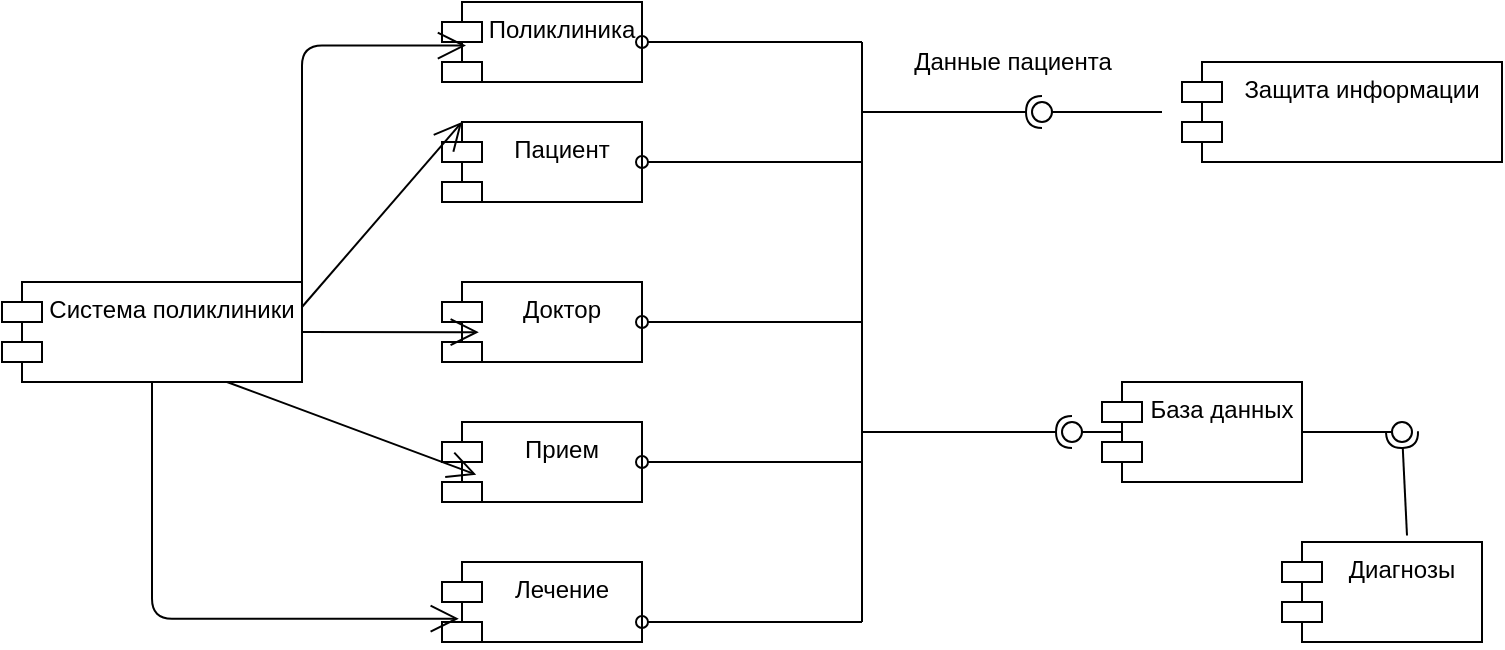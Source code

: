 <mxfile version="13.9.2" type="github">
  <diagram id="kE6_OOQiFV9fI9bZFdlB" name="Page-1">
    <mxGraphModel dx="898" dy="511" grid="1" gridSize="10" guides="1" tooltips="1" connect="1" arrows="1" fold="1" page="1" pageScale="1" pageWidth="827" pageHeight="1169" math="0" shadow="0">
      <root>
        <mxCell id="0" />
        <mxCell id="1" parent="0" />
        <mxCell id="DkCNJi5BpqNCgtp9qnSv-1" value="Система поликлиники" style="shape=module;align=left;spacingLeft=20;align=center;verticalAlign=top;" parent="1" vertex="1">
          <mxGeometry x="10" y="170" width="150" height="50" as="geometry" />
        </mxCell>
        <mxCell id="DkCNJi5BpqNCgtp9qnSv-2" value="Поликлиника" style="shape=module;align=left;spacingLeft=20;align=center;verticalAlign=top;" parent="1" vertex="1">
          <mxGeometry x="230" y="30" width="100" height="40" as="geometry" />
        </mxCell>
        <mxCell id="DkCNJi5BpqNCgtp9qnSv-3" value="Пациент" style="shape=module;align=left;spacingLeft=20;align=center;verticalAlign=top;" parent="1" vertex="1">
          <mxGeometry x="230" y="90" width="100" height="40" as="geometry" />
        </mxCell>
        <mxCell id="DkCNJi5BpqNCgtp9qnSv-4" value="Доктор" style="shape=module;align=left;spacingLeft=20;align=center;verticalAlign=top;" parent="1" vertex="1">
          <mxGeometry x="230" y="170" width="100" height="40" as="geometry" />
        </mxCell>
        <mxCell id="DkCNJi5BpqNCgtp9qnSv-5" value="Прием" style="shape=module;align=left;spacingLeft=20;align=center;verticalAlign=top;" parent="1" vertex="1">
          <mxGeometry x="230" y="240" width="100" height="40" as="geometry" />
        </mxCell>
        <mxCell id="DkCNJi5BpqNCgtp9qnSv-6" value="Лечение" style="shape=module;align=left;spacingLeft=20;align=center;verticalAlign=top;" parent="1" vertex="1">
          <mxGeometry x="230" y="310" width="100" height="40" as="geometry" />
        </mxCell>
        <mxCell id="DkCNJi5BpqNCgtp9qnSv-7" value="" style="endArrow=open;endFill=1;endSize=12;html=1;exitX=1;exitY=0.25;exitDx=0;exitDy=0;entryX=0.12;entryY=0.545;entryDx=0;entryDy=0;entryPerimeter=0;edgeStyle=orthogonalEdgeStyle;" parent="1" source="DkCNJi5BpqNCgtp9qnSv-1" target="DkCNJi5BpqNCgtp9qnSv-2" edge="1">
          <mxGeometry width="160" relative="1" as="geometry">
            <mxPoint x="330" y="260" as="sourcePoint" />
            <mxPoint x="490" y="260" as="targetPoint" />
            <Array as="points">
              <mxPoint x="160" y="52" />
            </Array>
          </mxGeometry>
        </mxCell>
        <mxCell id="DkCNJi5BpqNCgtp9qnSv-8" value="" style="endArrow=open;endFill=1;endSize=12;html=1;exitX=1;exitY=0.25;exitDx=0;exitDy=0;entryX=0;entryY=0;entryDx=10;entryDy=0;entryPerimeter=0;" parent="1" source="DkCNJi5BpqNCgtp9qnSv-1" target="DkCNJi5BpqNCgtp9qnSv-3" edge="1">
          <mxGeometry width="160" relative="1" as="geometry">
            <mxPoint x="330" y="260" as="sourcePoint" />
            <mxPoint x="490" y="260" as="targetPoint" />
          </mxGeometry>
        </mxCell>
        <mxCell id="DkCNJi5BpqNCgtp9qnSv-9" value="" style="endArrow=open;endFill=1;endSize=12;html=1;exitX=1;exitY=0.5;exitDx=0;exitDy=0;entryX=0.184;entryY=0.627;entryDx=0;entryDy=0;entryPerimeter=0;" parent="1" source="DkCNJi5BpqNCgtp9qnSv-1" target="DkCNJi5BpqNCgtp9qnSv-4" edge="1">
          <mxGeometry width="160" relative="1" as="geometry">
            <mxPoint x="330" y="260" as="sourcePoint" />
            <mxPoint x="490" y="260" as="targetPoint" />
          </mxGeometry>
        </mxCell>
        <mxCell id="DkCNJi5BpqNCgtp9qnSv-12" value="" style="endArrow=open;endFill=1;endSize=12;html=1;exitX=0.5;exitY=1;exitDx=0;exitDy=0;entryX=0.084;entryY=0.709;entryDx=0;entryDy=0;entryPerimeter=0;edgeStyle=orthogonalEdgeStyle;" parent="1" source="DkCNJi5BpqNCgtp9qnSv-1" target="DkCNJi5BpqNCgtp9qnSv-6" edge="1">
          <mxGeometry width="160" relative="1" as="geometry">
            <mxPoint x="330" y="260" as="sourcePoint" />
            <mxPoint x="490" y="260" as="targetPoint" />
            <Array as="points">
              <mxPoint x="85" y="338" />
            </Array>
          </mxGeometry>
        </mxCell>
        <mxCell id="DkCNJi5BpqNCgtp9qnSv-14" value="" style="endArrow=open;endFill=1;endSize=12;html=1;exitX=0.75;exitY=1;exitDx=0;exitDy=0;entryX=0.171;entryY=0.659;entryDx=0;entryDy=0;entryPerimeter=0;" parent="1" source="DkCNJi5BpqNCgtp9qnSv-1" target="DkCNJi5BpqNCgtp9qnSv-5" edge="1">
          <mxGeometry width="160" relative="1" as="geometry">
            <mxPoint x="330" y="260" as="sourcePoint" />
            <mxPoint x="490" y="260" as="targetPoint" />
          </mxGeometry>
        </mxCell>
        <mxCell id="DkCNJi5BpqNCgtp9qnSv-19" value="" style="endArrow=oval;html=1;entryX=1;entryY=0.5;entryDx=0;entryDy=0;startArrow=none;startFill=0;endFill=0;" parent="1" target="DkCNJi5BpqNCgtp9qnSv-2" edge="1">
          <mxGeometry width="50" height="50" relative="1" as="geometry">
            <mxPoint x="440" y="50" as="sourcePoint" />
            <mxPoint x="440" y="240" as="targetPoint" />
          </mxGeometry>
        </mxCell>
        <mxCell id="DkCNJi5BpqNCgtp9qnSv-20" value="" style="endArrow=none;html=1;" parent="1" edge="1">
          <mxGeometry width="50" height="50" relative="1" as="geometry">
            <mxPoint x="440" y="340" as="sourcePoint" />
            <mxPoint x="440" y="50" as="targetPoint" />
          </mxGeometry>
        </mxCell>
        <mxCell id="DkCNJi5BpqNCgtp9qnSv-21" value="" style="endArrow=oval;html=1;entryX=1;entryY=0.5;entryDx=0;entryDy=0;endFill=0;" parent="1" target="DkCNJi5BpqNCgtp9qnSv-3" edge="1">
          <mxGeometry width="50" height="50" relative="1" as="geometry">
            <mxPoint x="440" y="110" as="sourcePoint" />
            <mxPoint x="440" y="240" as="targetPoint" />
          </mxGeometry>
        </mxCell>
        <mxCell id="DkCNJi5BpqNCgtp9qnSv-22" value="" style="endArrow=oval;html=1;entryX=1;entryY=0.5;entryDx=0;entryDy=0;endFill=0;" parent="1" target="DkCNJi5BpqNCgtp9qnSv-4" edge="1">
          <mxGeometry width="50" height="50" relative="1" as="geometry">
            <mxPoint x="440" y="190" as="sourcePoint" />
            <mxPoint x="440" y="240" as="targetPoint" />
          </mxGeometry>
        </mxCell>
        <mxCell id="DkCNJi5BpqNCgtp9qnSv-23" value="" style="endArrow=oval;html=1;entryX=1;entryY=0.5;entryDx=0;entryDy=0;endFill=0;" parent="1" target="DkCNJi5BpqNCgtp9qnSv-5" edge="1">
          <mxGeometry width="50" height="50" relative="1" as="geometry">
            <mxPoint x="440" y="260" as="sourcePoint" />
            <mxPoint x="440" y="240" as="targetPoint" />
          </mxGeometry>
        </mxCell>
        <mxCell id="DkCNJi5BpqNCgtp9qnSv-24" value="" style="endArrow=oval;html=1;endFill=0;" parent="1" edge="1">
          <mxGeometry width="50" height="50" relative="1" as="geometry">
            <mxPoint x="440" y="340" as="sourcePoint" />
            <mxPoint x="330" y="340" as="targetPoint" />
          </mxGeometry>
        </mxCell>
        <mxCell id="DkCNJi5BpqNCgtp9qnSv-25" value="" style="rounded=0;orthogonalLoop=1;jettySize=auto;html=1;endArrow=none;endFill=0;" parent="1" target="DkCNJi5BpqNCgtp9qnSv-27" edge="1">
          <mxGeometry relative="1" as="geometry">
            <mxPoint x="590" y="85" as="sourcePoint" />
          </mxGeometry>
        </mxCell>
        <mxCell id="DkCNJi5BpqNCgtp9qnSv-26" value="" style="rounded=0;orthogonalLoop=1;jettySize=auto;html=1;endArrow=halfCircle;endFill=0;entryX=0.5;entryY=0.5;entryDx=0;entryDy=0;endSize=6;strokeWidth=1;" parent="1" target="DkCNJi5BpqNCgtp9qnSv-27" edge="1">
          <mxGeometry relative="1" as="geometry">
            <mxPoint x="440" y="85" as="sourcePoint" />
          </mxGeometry>
        </mxCell>
        <mxCell id="DkCNJi5BpqNCgtp9qnSv-27" value="" style="ellipse;whiteSpace=wrap;html=1;fontFamily=Helvetica;fontSize=12;fontColor=#000000;align=center;strokeColor=#000000;fillColor=#ffffff;points=[];aspect=fixed;resizable=0;" parent="1" vertex="1">
          <mxGeometry x="525" y="80" width="10" height="10" as="geometry" />
        </mxCell>
        <mxCell id="DkCNJi5BpqNCgtp9qnSv-31" value="" style="rounded=0;orthogonalLoop=1;jettySize=auto;html=1;endArrow=none;endFill=0;" parent="1" target="DkCNJi5BpqNCgtp9qnSv-33" edge="1">
          <mxGeometry relative="1" as="geometry">
            <mxPoint x="600" y="245" as="sourcePoint" />
          </mxGeometry>
        </mxCell>
        <mxCell id="DkCNJi5BpqNCgtp9qnSv-32" value="" style="rounded=0;orthogonalLoop=1;jettySize=auto;html=1;endArrow=halfCircle;endFill=0;entryX=0.5;entryY=0.5;entryDx=0;entryDy=0;endSize=6;strokeWidth=1;" parent="1" target="DkCNJi5BpqNCgtp9qnSv-33" edge="1">
          <mxGeometry relative="1" as="geometry">
            <mxPoint x="440" y="245" as="sourcePoint" />
          </mxGeometry>
        </mxCell>
        <mxCell id="DkCNJi5BpqNCgtp9qnSv-33" value="" style="ellipse;whiteSpace=wrap;html=1;fontFamily=Helvetica;fontSize=12;fontColor=#000000;align=center;strokeColor=#000000;fillColor=#ffffff;points=[];aspect=fixed;resizable=0;" parent="1" vertex="1">
          <mxGeometry x="540" y="240" width="10" height="10" as="geometry" />
        </mxCell>
        <mxCell id="DkCNJi5BpqNCgtp9qnSv-34" value="Защита информации" style="shape=module;align=left;spacingLeft=20;align=center;verticalAlign=top;" parent="1" vertex="1">
          <mxGeometry x="600" y="60" width="160" height="50" as="geometry" />
        </mxCell>
        <mxCell id="DkCNJi5BpqNCgtp9qnSv-35" value="База данных" style="shape=module;align=left;spacingLeft=20;align=center;verticalAlign=top;" parent="1" vertex="1">
          <mxGeometry x="560" y="220" width="100" height="50" as="geometry" />
        </mxCell>
        <mxCell id="DkCNJi5BpqNCgtp9qnSv-36" value="" style="rounded=0;orthogonalLoop=1;jettySize=auto;html=1;endArrow=none;endFill=0;exitX=1;exitY=0.5;exitDx=0;exitDy=0;" parent="1" source="DkCNJi5BpqNCgtp9qnSv-35" target="DkCNJi5BpqNCgtp9qnSv-38" edge="1">
          <mxGeometry relative="1" as="geometry">
            <mxPoint x="690" y="245" as="sourcePoint" />
          </mxGeometry>
        </mxCell>
        <mxCell id="DkCNJi5BpqNCgtp9qnSv-37" value="" style="rounded=0;orthogonalLoop=1;jettySize=auto;html=1;endArrow=halfCircle;endFill=0;entryX=0.5;entryY=0.5;entryDx=0;entryDy=0;endSize=6;strokeWidth=1;exitX=0.625;exitY=-0.065;exitDx=0;exitDy=0;exitPerimeter=0;" parent="1" source="DkCNJi5BpqNCgtp9qnSv-39" target="DkCNJi5BpqNCgtp9qnSv-38" edge="1">
          <mxGeometry relative="1" as="geometry">
            <mxPoint x="730" y="245" as="sourcePoint" />
          </mxGeometry>
        </mxCell>
        <mxCell id="DkCNJi5BpqNCgtp9qnSv-38" value="" style="ellipse;whiteSpace=wrap;html=1;fontFamily=Helvetica;fontSize=12;fontColor=#000000;align=center;strokeColor=#000000;fillColor=#ffffff;points=[];aspect=fixed;resizable=0;" parent="1" vertex="1">
          <mxGeometry x="705" y="240" width="10" height="10" as="geometry" />
        </mxCell>
        <mxCell id="DkCNJi5BpqNCgtp9qnSv-39" value="Диагнозы" style="shape=module;align=left;spacingLeft=20;align=center;verticalAlign=top;" parent="1" vertex="1">
          <mxGeometry x="650" y="300" width="100" height="50" as="geometry" />
        </mxCell>
        <mxCell id="8zI9JMRZkcdlmw_Hkk_g-1" value="Данные пациента" style="text;html=1;resizable=0;autosize=1;align=center;verticalAlign=middle;points=[];fillColor=none;strokeColor=none;rounded=0;" vertex="1" parent="1">
          <mxGeometry x="460" y="50" width="110" height="20" as="geometry" />
        </mxCell>
      </root>
    </mxGraphModel>
  </diagram>
</mxfile>
